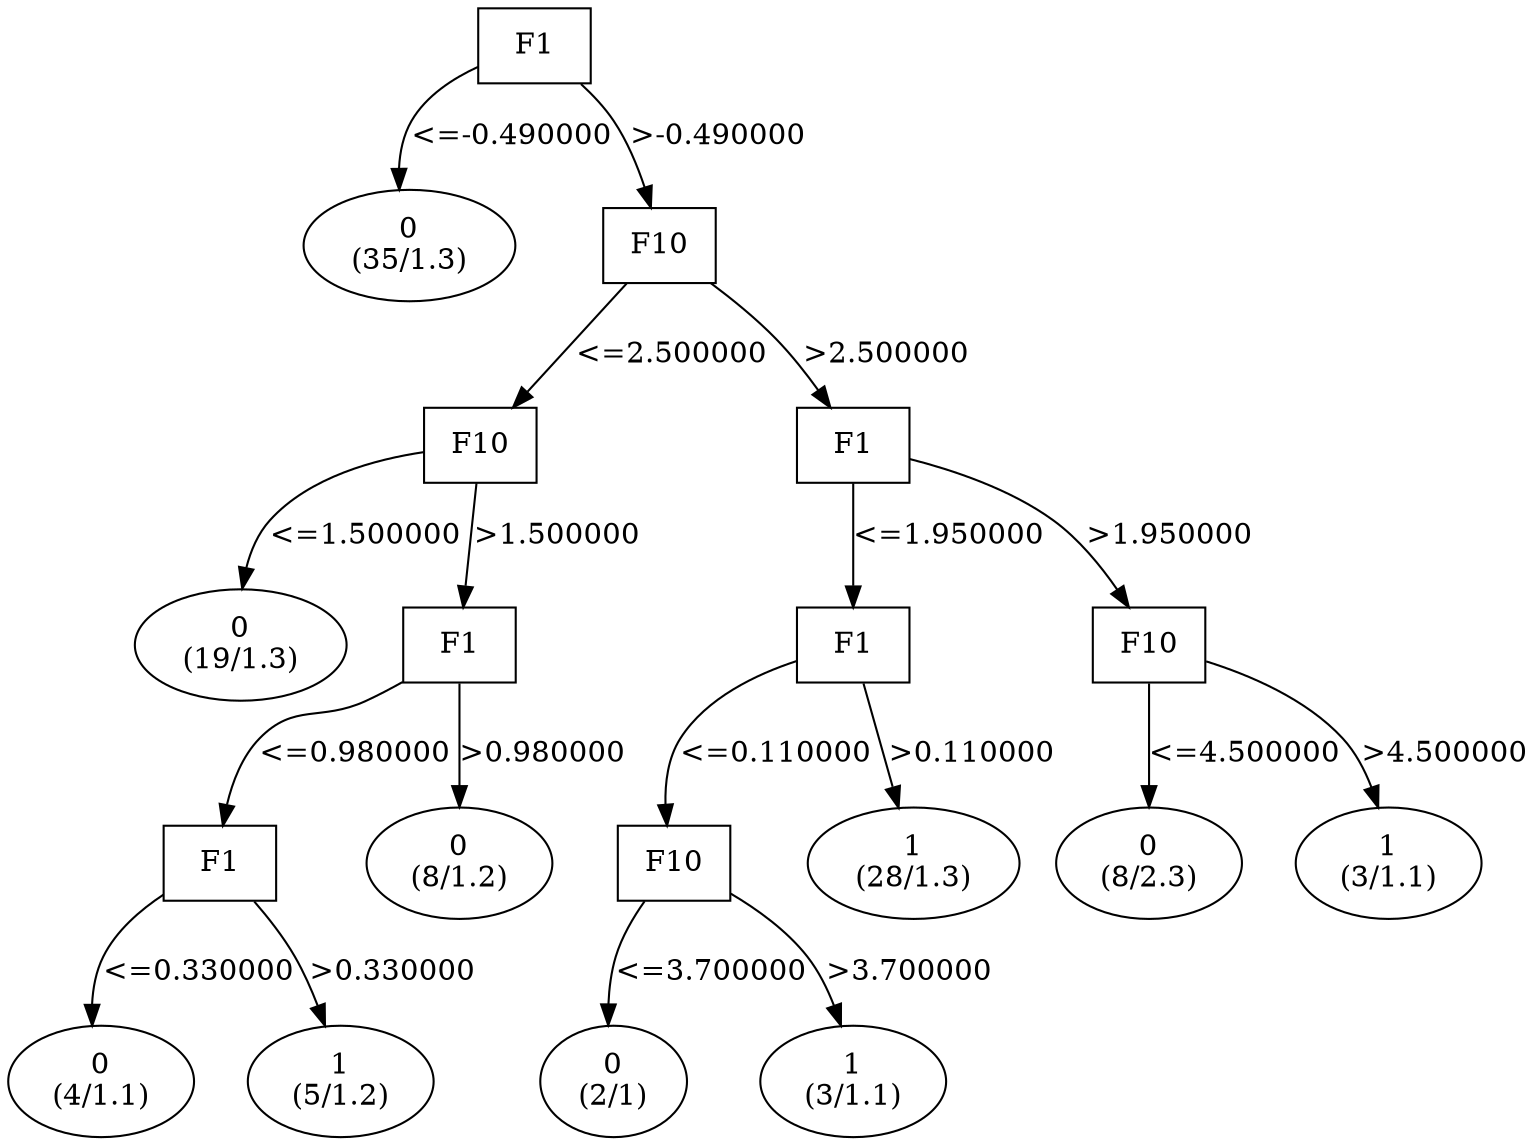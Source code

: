 digraph YaDT {
n0 [ shape=box, label="F1\n"]
n0 -> n1 [label="<=-0.490000"]
n1 [ shape=ellipse, label="0\n(35/1.3)"]
n0 -> n2 [label=">-0.490000"]
n2 [ shape=box, label="F10\n"]
n2 -> n3 [label="<=2.500000"]
n3 [ shape=box, label="F10\n"]
n3 -> n4 [label="<=1.500000"]
n4 [ shape=ellipse, label="0\n(19/1.3)"]
n3 -> n5 [label=">1.500000"]
n5 [ shape=box, label="F1\n"]
n5 -> n6 [label="<=0.980000"]
n6 [ shape=box, label="F1\n"]
n6 -> n7 [label="<=0.330000"]
n7 [ shape=ellipse, label="0\n(4/1.1)"]
n6 -> n8 [label=">0.330000"]
n8 [ shape=ellipse, label="1\n(5/1.2)"]
n5 -> n10 [label=">0.980000"]
n10 [ shape=ellipse, label="0\n(8/1.2)"]
n2 -> n13 [label=">2.500000"]
n13 [ shape=box, label="F1\n"]
n13 -> n14 [label="<=1.950000"]
n14 [ shape=box, label="F1\n"]
n14 -> n15 [label="<=0.110000"]
n15 [ shape=box, label="F10\n"]
n15 -> n16 [label="<=3.700000"]
n16 [ shape=ellipse, label="0\n(2/1)"]
n15 -> n17 [label=">3.700000"]
n17 [ shape=ellipse, label="1\n(3/1.1)"]
n14 -> n19 [label=">0.110000"]
n19 [ shape=ellipse, label="1\n(28/1.3)"]
n13 -> n21 [label=">1.950000"]
n21 [ shape=box, label="F10\n"]
n21 -> n22 [label="<=4.500000"]
n22 [ shape=ellipse, label="0\n(8/2.3)"]
n21 -> n23 [label=">4.500000"]
n23 [ shape=ellipse, label="1\n(3/1.1)"]
}
